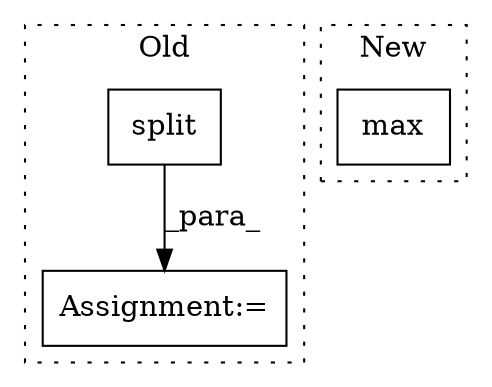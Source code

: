 digraph G {
subgraph cluster0 {
1 [label="split" a="32" s="1072" l="7" shape="box"];
3 [label="Assignment:=" a="7" s="978" l="12" shape="box"];
label = "Old";
style="dotted";
}
subgraph cluster1 {
2 [label="max" a="32" s="303,312" l="4,1" shape="box"];
label = "New";
style="dotted";
}
1 -> 3 [label="_para_"];
}